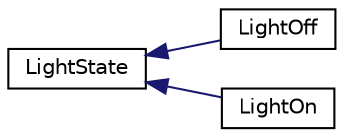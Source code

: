 digraph "Graphical Class Hierarchy"
{
 // LATEX_PDF_SIZE
  edge [fontname="Helvetica",fontsize="10",labelfontname="Helvetica",labelfontsize="10"];
  node [fontname="Helvetica",fontsize="10",shape=record];
  rankdir="LR";
  Node0 [label="LightState",height=0.2,width=0.4,color="black", fillcolor="white", style="filled",URL="$classLightState.html",tooltip=" "];
  Node0 -> Node1 [dir="back",color="midnightblue",fontsize="10",style="solid",fontname="Helvetica"];
  Node1 [label="LightOff",height=0.2,width=0.4,color="black", fillcolor="white", style="filled",URL="$classLightOff.html",tooltip=" "];
  Node0 -> Node2 [dir="back",color="midnightblue",fontsize="10",style="solid",fontname="Helvetica"];
  Node2 [label="LightOn",height=0.2,width=0.4,color="black", fillcolor="white", style="filled",URL="$classLightOn.html",tooltip=" "];
}
